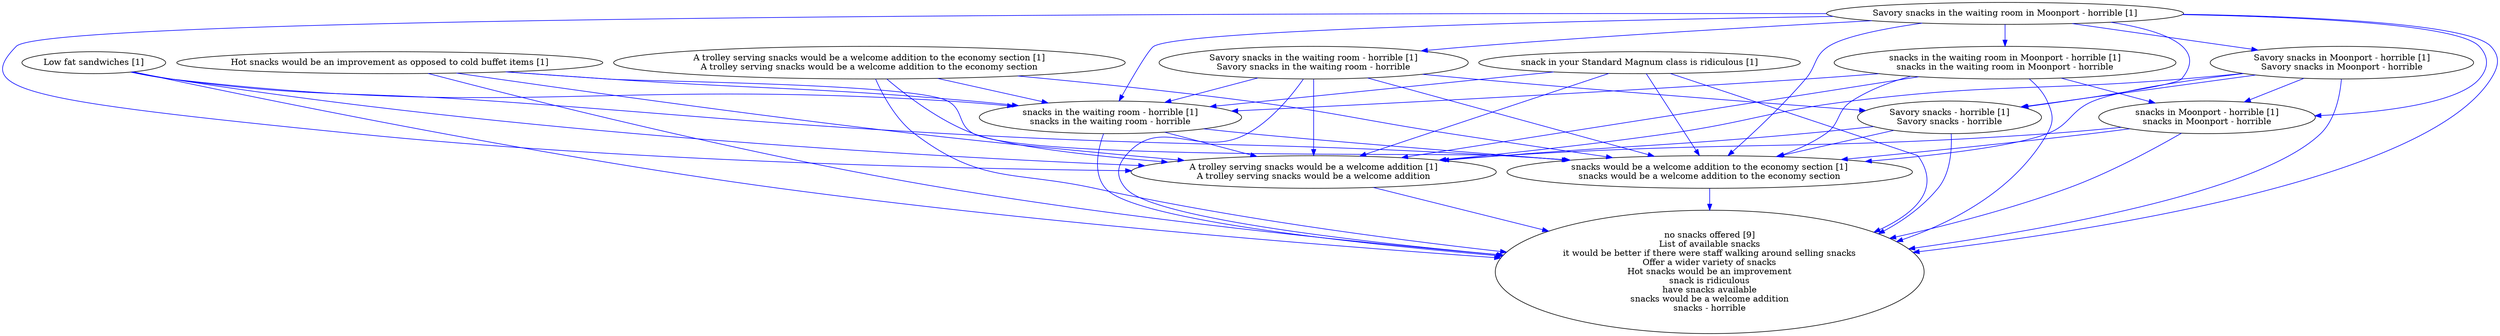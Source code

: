 digraph collapsedGraph {
"no snacks offered [9]\nList of available snacks\nit would be better if there were staff walking around selling snacks\nOffer a wider variety of snacks\nHot snacks would be an improvement\nsnack is ridiculous\nhave snacks available\nsnacks would be a welcome addition\nsnacks - horrible""A trolley serving snacks would be a welcome addition to the economy section [1]\nA trolley serving snacks would be a welcome addition to the economy section""A trolley serving snacks would be a welcome addition [1]\nA trolley serving snacks would be a welcome addition""snacks would be a welcome addition to the economy section [1]\nsnacks would be a welcome addition to the economy section""Hot snacks would be an improvement as opposed to cold buffet items [1]""Low fat sandwiches [1]""Savory snacks in the waiting room in Moonport - horrible [1]""Savory snacks in Moonport - horrible [1]\nSavory snacks in Moonport - horrible""Savory snacks - horrible [1]\nSavory snacks - horrible""snacks in Moonport - horrible [1]\nsnacks in Moonport - horrible""Savory snacks in the waiting room - horrible [1]\nSavory snacks in the waiting room - horrible""snacks in the waiting room - horrible [1]\nsnacks in the waiting room - horrible""snacks in the waiting room in Moonport - horrible [1]\nsnacks in the waiting room in Moonport - horrible""snack in your Standard Magnum class is ridiculous [1]""A trolley serving snacks would be a welcome addition to the economy section [1]\nA trolley serving snacks would be a welcome addition to the economy section" -> "no snacks offered [9]\nList of available snacks\nit would be better if there were staff walking around selling snacks\nOffer a wider variety of snacks\nHot snacks would be an improvement\nsnack is ridiculous\nhave snacks available\nsnacks would be a welcome addition\nsnacks - horrible" [color=blue]
"Low fat sandwiches [1]" -> "no snacks offered [9]\nList of available snacks\nit would be better if there were staff walking around selling snacks\nOffer a wider variety of snacks\nHot snacks would be an improvement\nsnack is ridiculous\nhave snacks available\nsnacks would be a welcome addition\nsnacks - horrible" [color=blue]
"Low fat sandwiches [1]" -> "A trolley serving snacks would be a welcome addition [1]\nA trolley serving snacks would be a welcome addition" [color=blue]
"Low fat sandwiches [1]" -> "snacks in the waiting room - horrible [1]\nsnacks in the waiting room - horrible" [color=blue]
"Low fat sandwiches [1]" -> "snacks would be a welcome addition to the economy section [1]\nsnacks would be a welcome addition to the economy section" [color=blue]
"A trolley serving snacks would be a welcome addition to the economy section [1]\nA trolley serving snacks would be a welcome addition to the economy section" -> "snacks in the waiting room - horrible [1]\nsnacks in the waiting room - horrible" [color=blue]
"Savory snacks in the waiting room - horrible [1]\nSavory snacks in the waiting room - horrible" -> "snacks would be a welcome addition to the economy section [1]\nsnacks would be a welcome addition to the economy section" [color=blue]
"Savory snacks in the waiting room in Moonport - horrible [1]" -> "no snacks offered [9]\nList of available snacks\nit would be better if there were staff walking around selling snacks\nOffer a wider variety of snacks\nHot snacks would be an improvement\nsnack is ridiculous\nhave snacks available\nsnacks would be a welcome addition\nsnacks - horrible" [color=blue]
"Savory snacks in the waiting room in Moonport - horrible [1]" -> "A trolley serving snacks would be a welcome addition [1]\nA trolley serving snacks would be a welcome addition" [color=blue]
"snacks in the waiting room in Moonport - horrible [1]\nsnacks in the waiting room in Moonport - horrible" -> "snacks would be a welcome addition to the economy section [1]\nsnacks would be a welcome addition to the economy section" [color=blue]
"Hot snacks would be an improvement as opposed to cold buffet items [1]" -> "snacks in the waiting room - horrible [1]\nsnacks in the waiting room - horrible" [color=blue]
"Savory snacks in Moonport - horrible [1]\nSavory snacks in Moonport - horrible" -> "snacks would be a welcome addition to the economy section [1]\nsnacks would be a welcome addition to the economy section" [color=blue]
"Savory snacks in the waiting room - horrible [1]\nSavory snacks in the waiting room - horrible" -> "no snacks offered [9]\nList of available snacks\nit would be better if there were staff walking around selling snacks\nOffer a wider variety of snacks\nHot snacks would be an improvement\nsnack is ridiculous\nhave snacks available\nsnacks would be a welcome addition\nsnacks - horrible" [color=blue]
"Savory snacks in the waiting room - horrible [1]\nSavory snacks in the waiting room - horrible" -> "A trolley serving snacks would be a welcome addition [1]\nA trolley serving snacks would be a welcome addition" [color=blue]
"Savory snacks in Moonport - horrible [1]\nSavory snacks in Moonport - horrible" -> "A trolley serving snacks would be a welcome addition [1]\nA trolley serving snacks would be a welcome addition" [color=blue]
"snacks in Moonport - horrible [1]\nsnacks in Moonport - horrible" -> "A trolley serving snacks would be a welcome addition [1]\nA trolley serving snacks would be a welcome addition" [color=blue]
"Savory snacks in Moonport - horrible [1]\nSavory snacks in Moonport - horrible" -> "no snacks offered [9]\nList of available snacks\nit would be better if there were staff walking around selling snacks\nOffer a wider variety of snacks\nHot snacks would be an improvement\nsnack is ridiculous\nhave snacks available\nsnacks would be a welcome addition\nsnacks - horrible" [color=blue]
"snacks in Moonport - horrible [1]\nsnacks in Moonport - horrible" -> "no snacks offered [9]\nList of available snacks\nit would be better if there were staff walking around selling snacks\nOffer a wider variety of snacks\nHot snacks would be an improvement\nsnack is ridiculous\nhave snacks available\nsnacks would be a welcome addition\nsnacks - horrible" [color=blue]
"Hot snacks would be an improvement as opposed to cold buffet items [1]" -> "snacks would be a welcome addition to the economy section [1]\nsnacks would be a welcome addition to the economy section" [color=blue]
"Savory snacks - horrible [1]\nSavory snacks - horrible" -> "no snacks offered [9]\nList of available snacks\nit would be better if there were staff walking around selling snacks\nOffer a wider variety of snacks\nHot snacks would be an improvement\nsnack is ridiculous\nhave snacks available\nsnacks would be a welcome addition\nsnacks - horrible" [color=blue]
"Savory snacks - horrible [1]\nSavory snacks - horrible" -> "A trolley serving snacks would be a welcome addition [1]\nA trolley serving snacks would be a welcome addition" [color=blue]
"snacks would be a welcome addition to the economy section [1]\nsnacks would be a welcome addition to the economy section" -> "no snacks offered [9]\nList of available snacks\nit would be better if there were staff walking around selling snacks\nOffer a wider variety of snacks\nHot snacks would be an improvement\nsnack is ridiculous\nhave snacks available\nsnacks would be a welcome addition\nsnacks - horrible" [color=blue]
"Hot snacks would be an improvement as opposed to cold buffet items [1]" -> "no snacks offered [9]\nList of available snacks\nit would be better if there were staff walking around selling snacks\nOffer a wider variety of snacks\nHot snacks would be an improvement\nsnack is ridiculous\nhave snacks available\nsnacks would be a welcome addition\nsnacks - horrible" [color=blue]
"Savory snacks - horrible [1]\nSavory snacks - horrible" -> "snacks would be a welcome addition to the economy section [1]\nsnacks would be a welcome addition to the economy section" [color=blue]
"snack in your Standard Magnum class is ridiculous [1]" -> "snacks in the waiting room - horrible [1]\nsnacks in the waiting room - horrible" [color=blue]
"snacks in the waiting room in Moonport - horrible [1]\nsnacks in the waiting room in Moonport - horrible" -> "A trolley serving snacks would be a welcome addition [1]\nA trolley serving snacks would be a welcome addition" [color=blue]
"snacks in the waiting room in Moonport - horrible [1]\nsnacks in the waiting room in Moonport - horrible" -> "no snacks offered [9]\nList of available snacks\nit would be better if there were staff walking around selling snacks\nOffer a wider variety of snacks\nHot snacks would be an improvement\nsnack is ridiculous\nhave snacks available\nsnacks would be a welcome addition\nsnacks - horrible" [color=blue]
"Hot snacks would be an improvement as opposed to cold buffet items [1]" -> "A trolley serving snacks would be a welcome addition [1]\nA trolley serving snacks would be a welcome addition" [color=blue]
"snack in your Standard Magnum class is ridiculous [1]" -> "no snacks offered [9]\nList of available snacks\nit would be better if there were staff walking around selling snacks\nOffer a wider variety of snacks\nHot snacks would be an improvement\nsnack is ridiculous\nhave snacks available\nsnacks would be a welcome addition\nsnacks - horrible" [color=blue]
"snack in your Standard Magnum class is ridiculous [1]" -> "A trolley serving snacks would be a welcome addition [1]\nA trolley serving snacks would be a welcome addition" [color=blue]
"snacks in the waiting room - horrible [1]\nsnacks in the waiting room - horrible" -> "snacks would be a welcome addition to the economy section [1]\nsnacks would be a welcome addition to the economy section" [color=blue]
"snack in your Standard Magnum class is ridiculous [1]" -> "snacks would be a welcome addition to the economy section [1]\nsnacks would be a welcome addition to the economy section" [color=blue]
"snacks in Moonport - horrible [1]\nsnacks in Moonport - horrible" -> "snacks would be a welcome addition to the economy section [1]\nsnacks would be a welcome addition to the economy section" [color=blue]
"Savory snacks in the waiting room in Moonport - horrible [1]" -> "snacks would be a welcome addition to the economy section [1]\nsnacks would be a welcome addition to the economy section" [color=blue]
"snacks in the waiting room - horrible [1]\nsnacks in the waiting room - horrible" -> "no snacks offered [9]\nList of available snacks\nit would be better if there were staff walking around selling snacks\nOffer a wider variety of snacks\nHot snacks would be an improvement\nsnack is ridiculous\nhave snacks available\nsnacks would be a welcome addition\nsnacks - horrible" [color=blue]
"snacks in the waiting room - horrible [1]\nsnacks in the waiting room - horrible" -> "A trolley serving snacks would be a welcome addition [1]\nA trolley serving snacks would be a welcome addition" [color=blue]
"A trolley serving snacks would be a welcome addition [1]\nA trolley serving snacks would be a welcome addition" -> "no snacks offered [9]\nList of available snacks\nit would be better if there were staff walking around selling snacks\nOffer a wider variety of snacks\nHot snacks would be an improvement\nsnack is ridiculous\nhave snacks available\nsnacks would be a welcome addition\nsnacks - horrible" [color=blue]
"A trolley serving snacks would be a welcome addition to the economy section [1]\nA trolley serving snacks would be a welcome addition to the economy section" -> "A trolley serving snacks would be a welcome addition [1]\nA trolley serving snacks would be a welcome addition" [color=blue]
"A trolley serving snacks would be a welcome addition to the economy section [1]\nA trolley serving snacks would be a welcome addition to the economy section" -> "snacks would be a welcome addition to the economy section [1]\nsnacks would be a welcome addition to the economy section" [color=blue]
"Savory snacks in the waiting room in Moonport - horrible [1]" -> "Savory snacks in Moonport - horrible [1]\nSavory snacks in Moonport - horrible" [color=blue]
"Savory snacks in Moonport - horrible [1]\nSavory snacks in Moonport - horrible" -> "Savory snacks - horrible [1]\nSavory snacks - horrible" [color=blue]
"Savory snacks in Moonport - horrible [1]\nSavory snacks in Moonport - horrible" -> "snacks in Moonport - horrible [1]\nsnacks in Moonport - horrible" [color=blue]
"Savory snacks in the waiting room in Moonport - horrible [1]" -> "Savory snacks in the waiting room - horrible [1]\nSavory snacks in the waiting room - horrible" [color=blue]
"Savory snacks in the waiting room - horrible [1]\nSavory snacks in the waiting room - horrible" -> "Savory snacks - horrible [1]\nSavory snacks - horrible" [color=blue]
"Savory snacks in the waiting room - horrible [1]\nSavory snacks in the waiting room - horrible" -> "snacks in the waiting room - horrible [1]\nsnacks in the waiting room - horrible" [color=blue]
"Savory snacks in the waiting room in Moonport - horrible [1]" -> "snacks in the waiting room in Moonport - horrible [1]\nsnacks in the waiting room in Moonport - horrible" [color=blue]
"snacks in the waiting room in Moonport - horrible [1]\nsnacks in the waiting room in Moonport - horrible" -> "snacks in Moonport - horrible [1]\nsnacks in Moonport - horrible" [color=blue]
"snacks in the waiting room in Moonport - horrible [1]\nsnacks in the waiting room in Moonport - horrible" -> "snacks in the waiting room - horrible [1]\nsnacks in the waiting room - horrible" [color=blue]
"Savory snacks in the waiting room in Moonport - horrible [1]" -> "snacks in the waiting room - horrible [1]\nsnacks in the waiting room - horrible" [color=blue]
"Savory snacks in the waiting room in Moonport - horrible [1]" -> "snacks in Moonport - horrible [1]\nsnacks in Moonport - horrible" [color=blue]
"Savory snacks in the waiting room in Moonport - horrible [1]" -> "Savory snacks - horrible [1]\nSavory snacks - horrible" [color=blue]
}
